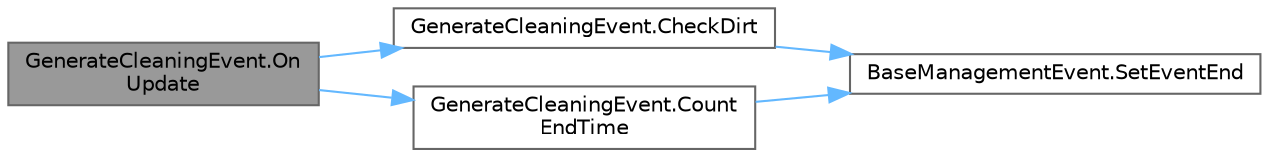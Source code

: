 digraph "GenerateCleaningEvent.OnUpdate"
{
 // LATEX_PDF_SIZE
  bgcolor="transparent";
  edge [fontname=Helvetica,fontsize=10,labelfontname=Helvetica,labelfontsize=10];
  node [fontname=Helvetica,fontsize=10,shape=box,height=0.2,width=0.4];
  rankdir="LR";
  Node1 [id="Node000001",label="GenerateCleaningEvent.On\lUpdate",height=0.2,width=0.4,color="gray40", fillcolor="grey60", style="filled", fontcolor="black",tooltip="イベント実行処理"];
  Node1 -> Node2 [id="edge1_Node000001_Node000002",color="steelblue1",style="solid",tooltip=" "];
  Node2 [id="Node000002",label="GenerateCleaningEvent.CheckDirt",height=0.2,width=0.4,color="grey40", fillcolor="white", style="filled",URL="$class_generate_cleaning_event.html#ad8f51ecc9936849ad5e70fe9dd32fc8e",tooltip=" "];
  Node2 -> Node3 [id="edge2_Node000002_Node000003",color="steelblue1",style="solid",tooltip=" "];
  Node3 [id="Node000003",label="BaseManagementEvent.SetEventEnd",height=0.2,width=0.4,color="grey40", fillcolor="white", style="filled",URL="$class_base_management_event.html#a2ad6093da5ea506264fc54a5dd7f03c0",tooltip="イベント終了処理 イベントの解決での終了か失敗での終了か指定できる"];
  Node1 -> Node4 [id="edge3_Node000001_Node000004",color="steelblue1",style="solid",tooltip=" "];
  Node4 [id="Node000004",label="GenerateCleaningEvent.Count\lEndTime",height=0.2,width=0.4,color="grey40", fillcolor="white", style="filled",URL="$class_generate_cleaning_event.html#afbf78bf24160f7967b13bcfec2f3a0ee",tooltip=" "];
  Node4 -> Node3 [id="edge4_Node000004_Node000003",color="steelblue1",style="solid",tooltip=" "];
}
